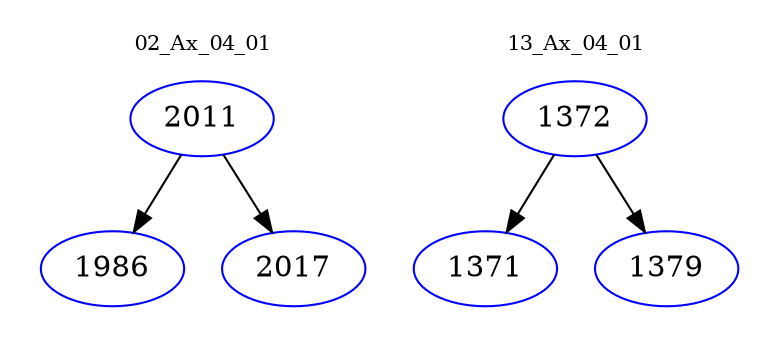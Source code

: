 digraph{
subgraph cluster_0 {
color = white
label = "02_Ax_04_01";
fontsize=10;
T0_2011 [label="2011", color="blue"]
T0_2011 -> T0_1986 [color="black"]
T0_1986 [label="1986", color="blue"]
T0_2011 -> T0_2017 [color="black"]
T0_2017 [label="2017", color="blue"]
}
subgraph cluster_1 {
color = white
label = "13_Ax_04_01";
fontsize=10;
T1_1372 [label="1372", color="blue"]
T1_1372 -> T1_1371 [color="black"]
T1_1371 [label="1371", color="blue"]
T1_1372 -> T1_1379 [color="black"]
T1_1379 [label="1379", color="blue"]
}
}
